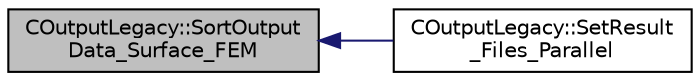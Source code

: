 digraph "COutputLegacy::SortOutputData_Surface_FEM"
{
  edge [fontname="Helvetica",fontsize="10",labelfontname="Helvetica",labelfontsize="10"];
  node [fontname="Helvetica",fontsize="10",shape=record];
  rankdir="LR";
  Node1998 [label="COutputLegacy::SortOutput\lData_Surface_FEM",height=0.2,width=0.4,color="black", fillcolor="grey75", style="filled", fontcolor="black"];
  Node1998 -> Node1999 [dir="back",color="midnightblue",fontsize="10",style="solid",fontname="Helvetica"];
  Node1999 [label="COutputLegacy::SetResult\l_Files_Parallel",height=0.2,width=0.4,color="black", fillcolor="white", style="filled",URL="$class_c_output_legacy.html#a9e7832982d8237df4df455b027fd203b",tooltip="Writes and organizes the all the output files, except the history one, for parallel computations..."];
}
